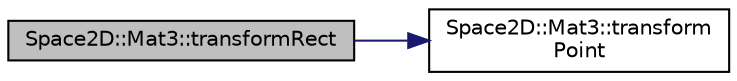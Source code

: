 digraph "Space2D::Mat3::transformRect"
{
 // INTERACTIVE_SVG=YES
 // LATEX_PDF_SIZE
  edge [fontname="Helvetica",fontsize="10",labelfontname="Helvetica",labelfontsize="10"];
  node [fontname="Helvetica",fontsize="10",shape=record];
  rankdir="LR";
  Node1 [label="Space2D::Mat3::transformRect",height=0.2,width=0.4,color="black", fillcolor="grey75", style="filled", fontcolor="black",tooltip=" "];
  Node1 -> Node2 [color="midnightblue",fontsize="10",style="solid",fontname="Helvetica"];
  Node2 [label="Space2D::Mat3::transform\lPoint",height=0.2,width=0.4,color="black", fillcolor="white", style="filled",URL="$class_space2_d_1_1_mat3.html#ae7de8fe145b12b25de2b1a7ae791f579",tooltip=" "];
}
